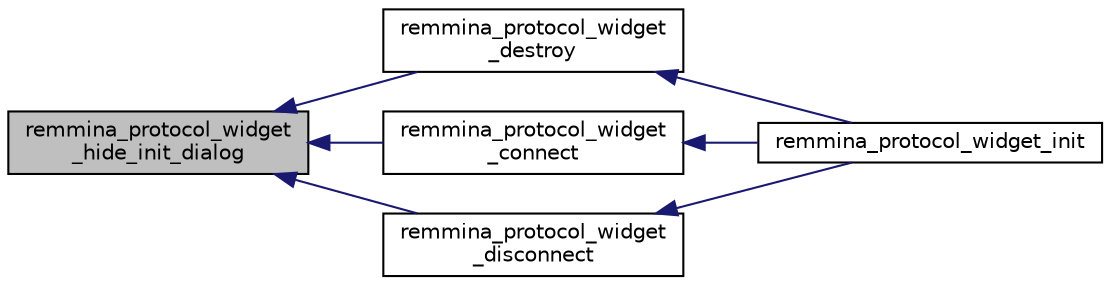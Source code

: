 digraph "remmina_protocol_widget_hide_init_dialog"
{
  edge [fontname="Helvetica",fontsize="10",labelfontname="Helvetica",labelfontsize="10"];
  node [fontname="Helvetica",fontsize="10",shape=record];
  rankdir="LR";
  Node2094 [label="remmina_protocol_widget\l_hide_init_dialog",height=0.2,width=0.4,color="black", fillcolor="grey75", style="filled", fontcolor="black"];
  Node2094 -> Node2095 [dir="back",color="midnightblue",fontsize="10",style="solid",fontname="Helvetica"];
  Node2095 [label="remmina_protocol_widget\l_destroy",height=0.2,width=0.4,color="black", fillcolor="white", style="filled",URL="$remmina__protocol__widget_8c.html#a7e54d9bb42d2d337527d3af657ef1e1f"];
  Node2095 -> Node2096 [dir="back",color="midnightblue",fontsize="10",style="solid",fontname="Helvetica"];
  Node2096 [label="remmina_protocol_widget_init",height=0.2,width=0.4,color="black", fillcolor="white", style="filled",URL="$remmina__protocol__widget_8c.html#a0fcec40aae330e115d1bae66aeefb3df"];
  Node2094 -> Node2097 [dir="back",color="midnightblue",fontsize="10",style="solid",fontname="Helvetica"];
  Node2097 [label="remmina_protocol_widget\l_connect",height=0.2,width=0.4,color="black", fillcolor="white", style="filled",URL="$remmina__protocol__widget_8c.html#a072f2b57d184a77b56d171360dfcfb51"];
  Node2097 -> Node2096 [dir="back",color="midnightblue",fontsize="10",style="solid",fontname="Helvetica"];
  Node2094 -> Node2098 [dir="back",color="midnightblue",fontsize="10",style="solid",fontname="Helvetica"];
  Node2098 [label="remmina_protocol_widget\l_disconnect",height=0.2,width=0.4,color="black", fillcolor="white", style="filled",URL="$remmina__protocol__widget_8c.html#a5a5d4d4e76b14b6a6d4131edd9759f0c"];
  Node2098 -> Node2096 [dir="back",color="midnightblue",fontsize="10",style="solid",fontname="Helvetica"];
}
